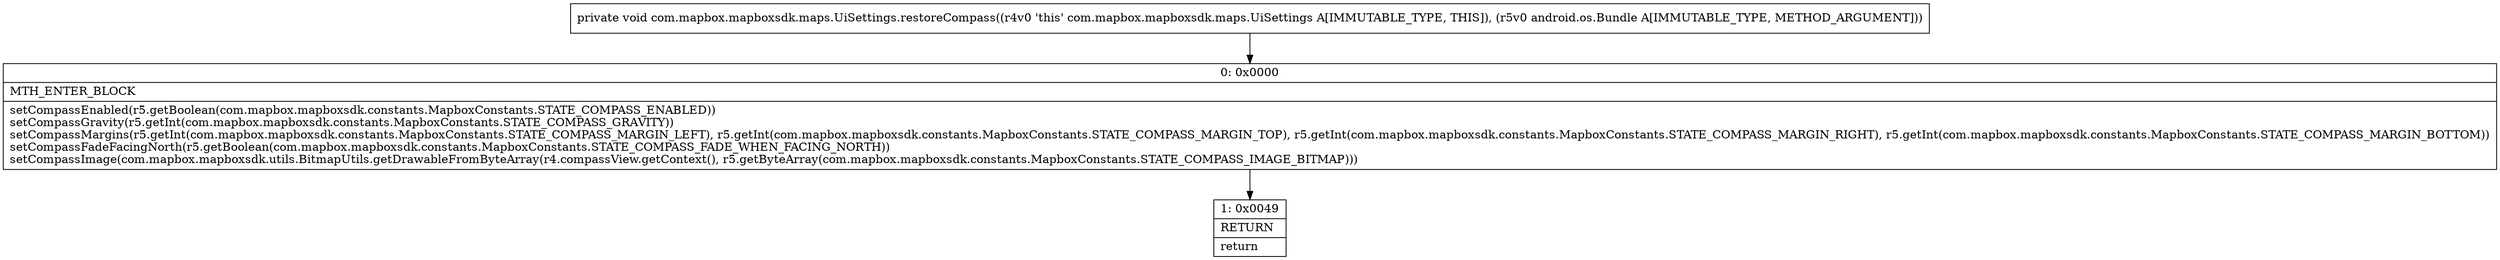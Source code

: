 digraph "CFG forcom.mapbox.mapboxsdk.maps.UiSettings.restoreCompass(Landroid\/os\/Bundle;)V" {
Node_0 [shape=record,label="{0\:\ 0x0000|MTH_ENTER_BLOCK\l|setCompassEnabled(r5.getBoolean(com.mapbox.mapboxsdk.constants.MapboxConstants.STATE_COMPASS_ENABLED))\lsetCompassGravity(r5.getInt(com.mapbox.mapboxsdk.constants.MapboxConstants.STATE_COMPASS_GRAVITY))\lsetCompassMargins(r5.getInt(com.mapbox.mapboxsdk.constants.MapboxConstants.STATE_COMPASS_MARGIN_LEFT), r5.getInt(com.mapbox.mapboxsdk.constants.MapboxConstants.STATE_COMPASS_MARGIN_TOP), r5.getInt(com.mapbox.mapboxsdk.constants.MapboxConstants.STATE_COMPASS_MARGIN_RIGHT), r5.getInt(com.mapbox.mapboxsdk.constants.MapboxConstants.STATE_COMPASS_MARGIN_BOTTOM))\lsetCompassFadeFacingNorth(r5.getBoolean(com.mapbox.mapboxsdk.constants.MapboxConstants.STATE_COMPASS_FADE_WHEN_FACING_NORTH))\lsetCompassImage(com.mapbox.mapboxsdk.utils.BitmapUtils.getDrawableFromByteArray(r4.compassView.getContext(), r5.getByteArray(com.mapbox.mapboxsdk.constants.MapboxConstants.STATE_COMPASS_IMAGE_BITMAP)))\l}"];
Node_1 [shape=record,label="{1\:\ 0x0049|RETURN\l|return\l}"];
MethodNode[shape=record,label="{private void com.mapbox.mapboxsdk.maps.UiSettings.restoreCompass((r4v0 'this' com.mapbox.mapboxsdk.maps.UiSettings A[IMMUTABLE_TYPE, THIS]), (r5v0 android.os.Bundle A[IMMUTABLE_TYPE, METHOD_ARGUMENT])) }"];
MethodNode -> Node_0;
Node_0 -> Node_1;
}

